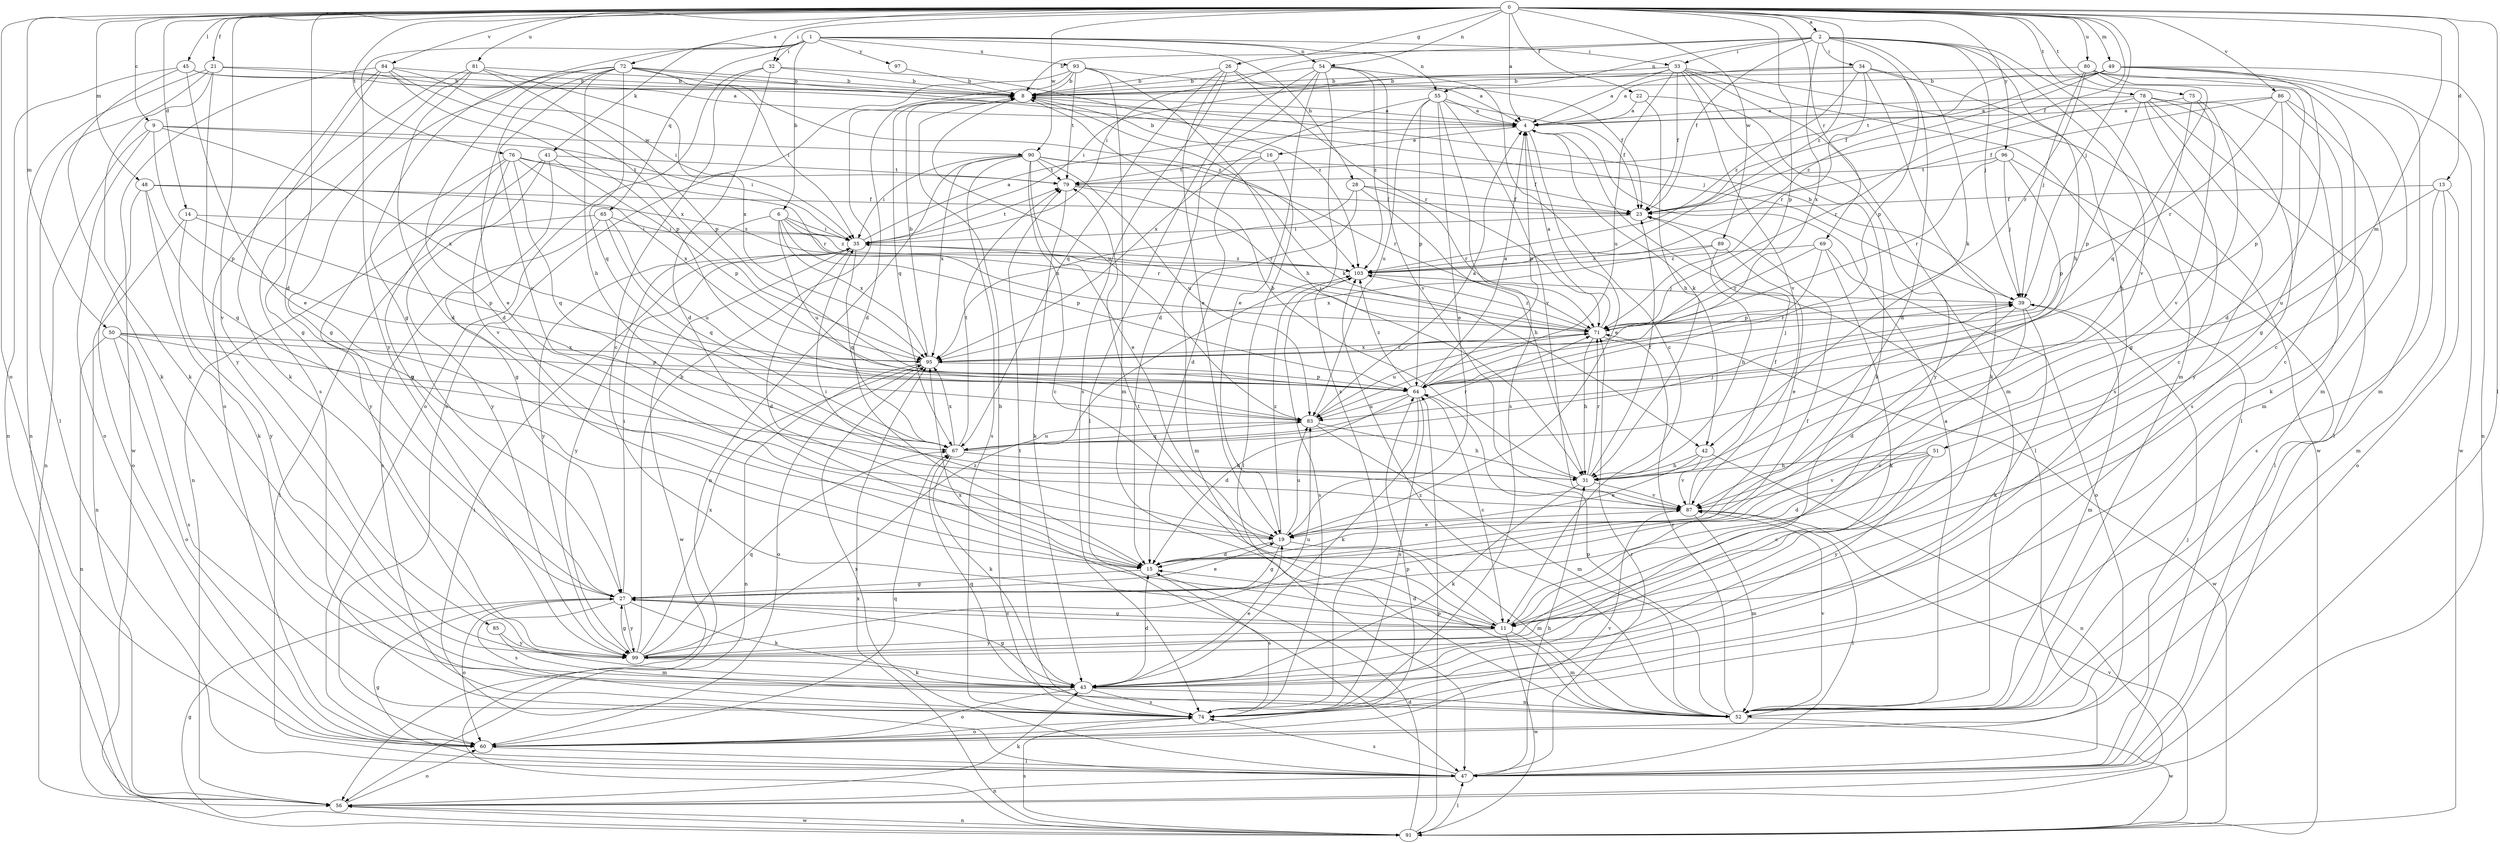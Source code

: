 strict digraph  {
0;
1;
2;
4;
6;
8;
9;
11;
13;
14;
15;
16;
19;
21;
22;
23;
26;
27;
28;
31;
32;
33;
34;
35;
39;
41;
42;
43;
45;
47;
48;
49;
50;
51;
52;
54;
55;
56;
60;
64;
65;
67;
69;
71;
72;
74;
75;
76;
78;
79;
80;
81;
83;
84;
85;
86;
87;
89;
90;
91;
93;
95;
96;
97;
99;
103;
0 -> 2  [label=a];
0 -> 4  [label=a];
0 -> 9  [label=c];
0 -> 13  [label=d];
0 -> 14  [label=d];
0 -> 15  [label=d];
0 -> 21  [label=f];
0 -> 22  [label=f];
0 -> 23  [label=f];
0 -> 26  [label=g];
0 -> 32  [label=i];
0 -> 39  [label=j];
0 -> 45  [label=l];
0 -> 47  [label=l];
0 -> 48  [label=m];
0 -> 49  [label=m];
0 -> 50  [label=m];
0 -> 51  [label=m];
0 -> 54  [label=n];
0 -> 60  [label=o];
0 -> 64  [label=p];
0 -> 69  [label=r];
0 -> 72  [label=s];
0 -> 75  [label=t];
0 -> 76  [label=t];
0 -> 78  [label=t];
0 -> 80  [label=u];
0 -> 81  [label=u];
0 -> 84  [label=v];
0 -> 85  [label=v];
0 -> 86  [label=v];
0 -> 89  [label=w];
0 -> 90  [label=w];
0 -> 96  [label=y];
0 -> 103  [label=z];
1 -> 6  [label=b];
1 -> 27  [label=g];
1 -> 28  [label=h];
1 -> 32  [label=i];
1 -> 33  [label=i];
1 -> 41  [label=k];
1 -> 54  [label=n];
1 -> 55  [label=n];
1 -> 65  [label=q];
1 -> 93  [label=x];
1 -> 97  [label=y];
1 -> 99  [label=y];
2 -> 8  [label=b];
2 -> 23  [label=f];
2 -> 31  [label=h];
2 -> 33  [label=i];
2 -> 34  [label=i];
2 -> 35  [label=i];
2 -> 39  [label=j];
2 -> 42  [label=k];
2 -> 52  [label=m];
2 -> 55  [label=n];
2 -> 64  [label=p];
2 -> 87  [label=v];
2 -> 95  [label=x];
4 -> 16  [label=e];
4 -> 19  [label=e];
4 -> 42  [label=k];
4 -> 47  [label=l];
4 -> 64  [label=p];
6 -> 35  [label=i];
6 -> 64  [label=p];
6 -> 71  [label=r];
6 -> 83  [label=u];
6 -> 95  [label=x];
6 -> 99  [label=y];
6 -> 103  [label=z];
8 -> 4  [label=a];
8 -> 42  [label=k];
8 -> 67  [label=q];
8 -> 83  [label=u];
9 -> 35  [label=i];
9 -> 56  [label=n];
9 -> 60  [label=o];
9 -> 64  [label=p];
9 -> 90  [label=w];
9 -> 95  [label=x];
11 -> 15  [label=d];
11 -> 23  [label=f];
11 -> 27  [label=g];
11 -> 52  [label=m];
11 -> 79  [label=t];
11 -> 91  [label=w];
11 -> 95  [label=x];
11 -> 99  [label=y];
13 -> 23  [label=f];
13 -> 52  [label=m];
13 -> 60  [label=o];
13 -> 74  [label=s];
13 -> 83  [label=u];
14 -> 35  [label=i];
14 -> 56  [label=n];
14 -> 64  [label=p];
14 -> 99  [label=y];
15 -> 27  [label=g];
15 -> 74  [label=s];
16 -> 8  [label=b];
16 -> 15  [label=d];
16 -> 47  [label=l];
16 -> 79  [label=t];
19 -> 15  [label=d];
19 -> 27  [label=g];
19 -> 35  [label=i];
19 -> 52  [label=m];
19 -> 83  [label=u];
19 -> 103  [label=z];
21 -> 4  [label=a];
21 -> 8  [label=b];
21 -> 43  [label=k];
21 -> 47  [label=l];
21 -> 56  [label=n];
21 -> 99  [label=y];
22 -> 4  [label=a];
22 -> 31  [label=h];
22 -> 99  [label=y];
23 -> 35  [label=i];
26 -> 4  [label=a];
26 -> 8  [label=b];
26 -> 19  [label=e];
26 -> 67  [label=q];
26 -> 71  [label=r];
26 -> 74  [label=s];
27 -> 11  [label=c];
27 -> 19  [label=e];
27 -> 35  [label=i];
27 -> 43  [label=k];
27 -> 60  [label=o];
27 -> 74  [label=s];
27 -> 99  [label=y];
28 -> 23  [label=f];
28 -> 31  [label=h];
28 -> 52  [label=m];
28 -> 71  [label=r];
28 -> 95  [label=x];
31 -> 8  [label=b];
31 -> 23  [label=f];
31 -> 43  [label=k];
31 -> 71  [label=r];
31 -> 87  [label=v];
32 -> 8  [label=b];
32 -> 11  [label=c];
32 -> 15  [label=d];
32 -> 60  [label=o];
32 -> 103  [label=z];
33 -> 4  [label=a];
33 -> 8  [label=b];
33 -> 23  [label=f];
33 -> 35  [label=i];
33 -> 43  [label=k];
33 -> 47  [label=l];
33 -> 52  [label=m];
33 -> 83  [label=u];
33 -> 87  [label=v];
33 -> 91  [label=w];
34 -> 4  [label=a];
34 -> 8  [label=b];
34 -> 15  [label=d];
34 -> 43  [label=k];
34 -> 71  [label=r];
34 -> 74  [label=s];
34 -> 103  [label=z];
35 -> 4  [label=a];
35 -> 15  [label=d];
35 -> 67  [label=q];
35 -> 79  [label=t];
35 -> 91  [label=w];
35 -> 99  [label=y];
35 -> 103  [label=z];
39 -> 8  [label=b];
39 -> 11  [label=c];
39 -> 15  [label=d];
39 -> 43  [label=k];
39 -> 52  [label=m];
39 -> 71  [label=r];
41 -> 27  [label=g];
41 -> 56  [label=n];
41 -> 64  [label=p];
41 -> 79  [label=t];
41 -> 99  [label=y];
42 -> 19  [label=e];
42 -> 31  [label=h];
42 -> 56  [label=n];
42 -> 87  [label=v];
43 -> 15  [label=d];
43 -> 19  [label=e];
43 -> 27  [label=g];
43 -> 52  [label=m];
43 -> 60  [label=o];
43 -> 74  [label=s];
45 -> 4  [label=a];
45 -> 8  [label=b];
45 -> 19  [label=e];
45 -> 43  [label=k];
45 -> 56  [label=n];
47 -> 27  [label=g];
47 -> 31  [label=h];
47 -> 35  [label=i];
47 -> 39  [label=j];
47 -> 56  [label=n];
47 -> 71  [label=r];
47 -> 74  [label=s];
47 -> 95  [label=x];
48 -> 23  [label=f];
48 -> 43  [label=k];
48 -> 60  [label=o];
48 -> 67  [label=q];
48 -> 103  [label=z];
49 -> 8  [label=b];
49 -> 15  [label=d];
49 -> 23  [label=f];
49 -> 52  [label=m];
49 -> 56  [label=n];
49 -> 79  [label=t];
49 -> 91  [label=w];
49 -> 103  [label=z];
50 -> 56  [label=n];
50 -> 60  [label=o];
50 -> 64  [label=p];
50 -> 74  [label=s];
50 -> 83  [label=u];
50 -> 95  [label=x];
51 -> 11  [label=c];
51 -> 15  [label=d];
51 -> 31  [label=h];
51 -> 87  [label=v];
51 -> 99  [label=y];
52 -> 4  [label=a];
52 -> 64  [label=p];
52 -> 67  [label=q];
52 -> 71  [label=r];
52 -> 87  [label=v];
52 -> 91  [label=w];
52 -> 103  [label=z];
54 -> 8  [label=b];
54 -> 11  [label=c];
54 -> 15  [label=d];
54 -> 19  [label=e];
54 -> 47  [label=l];
54 -> 74  [label=s];
54 -> 87  [label=v];
54 -> 103  [label=z];
55 -> 4  [label=a];
55 -> 19  [label=e];
55 -> 23  [label=f];
55 -> 64  [label=p];
55 -> 74  [label=s];
55 -> 83  [label=u];
55 -> 87  [label=v];
55 -> 95  [label=x];
56 -> 43  [label=k];
56 -> 60  [label=o];
56 -> 91  [label=w];
60 -> 47  [label=l];
60 -> 64  [label=p];
60 -> 67  [label=q];
60 -> 87  [label=v];
64 -> 4  [label=a];
64 -> 11  [label=c];
64 -> 15  [label=d];
64 -> 43  [label=k];
64 -> 74  [label=s];
64 -> 83  [label=u];
64 -> 103  [label=z];
65 -> 35  [label=i];
65 -> 47  [label=l];
65 -> 67  [label=q];
65 -> 74  [label=s];
65 -> 83  [label=u];
67 -> 31  [label=h];
67 -> 39  [label=j];
67 -> 43  [label=k];
67 -> 71  [label=r];
67 -> 79  [label=t];
67 -> 83  [label=u];
67 -> 95  [label=x];
69 -> 43  [label=k];
69 -> 60  [label=o];
69 -> 64  [label=p];
69 -> 71  [label=r];
69 -> 103  [label=z];
71 -> 4  [label=a];
71 -> 31  [label=h];
71 -> 35  [label=i];
71 -> 83  [label=u];
71 -> 91  [label=w];
71 -> 95  [label=x];
71 -> 103  [label=z];
72 -> 8  [label=b];
72 -> 15  [label=d];
72 -> 19  [label=e];
72 -> 27  [label=g];
72 -> 31  [label=h];
72 -> 35  [label=i];
72 -> 39  [label=j];
72 -> 67  [label=q];
72 -> 87  [label=v];
72 -> 103  [label=z];
74 -> 8  [label=b];
74 -> 60  [label=o];
74 -> 79  [label=t];
75 -> 4  [label=a];
75 -> 27  [label=g];
75 -> 31  [label=h];
75 -> 87  [label=v];
76 -> 27  [label=g];
76 -> 67  [label=q];
76 -> 71  [label=r];
76 -> 79  [label=t];
76 -> 87  [label=v];
76 -> 95  [label=x];
76 -> 99  [label=y];
78 -> 4  [label=a];
78 -> 11  [label=c];
78 -> 47  [label=l];
78 -> 52  [label=m];
78 -> 64  [label=p];
78 -> 71  [label=r];
78 -> 74  [label=s];
78 -> 99  [label=y];
79 -> 23  [label=f];
79 -> 43  [label=k];
79 -> 71  [label=r];
80 -> 8  [label=b];
80 -> 11  [label=c];
80 -> 27  [label=g];
80 -> 39  [label=j];
80 -> 52  [label=m];
80 -> 67  [label=q];
80 -> 71  [label=r];
81 -> 8  [label=b];
81 -> 15  [label=d];
81 -> 60  [label=o];
81 -> 64  [label=p];
81 -> 74  [label=s];
81 -> 95  [label=x];
83 -> 4  [label=a];
83 -> 31  [label=h];
83 -> 52  [label=m];
83 -> 67  [label=q];
84 -> 8  [label=b];
84 -> 27  [label=g];
84 -> 35  [label=i];
84 -> 43  [label=k];
84 -> 64  [label=p];
84 -> 91  [label=w];
84 -> 95  [label=x];
85 -> 52  [label=m];
85 -> 99  [label=y];
86 -> 4  [label=a];
86 -> 11  [label=c];
86 -> 23  [label=f];
86 -> 43  [label=k];
86 -> 64  [label=p];
86 -> 71  [label=r];
87 -> 19  [label=e];
87 -> 23  [label=f];
87 -> 47  [label=l];
87 -> 52  [label=m];
89 -> 19  [label=e];
89 -> 31  [label=h];
89 -> 95  [label=x];
89 -> 103  [label=z];
90 -> 11  [label=c];
90 -> 19  [label=e];
90 -> 23  [label=f];
90 -> 35  [label=i];
90 -> 56  [label=n];
90 -> 71  [label=r];
90 -> 74  [label=s];
90 -> 79  [label=t];
90 -> 83  [label=u];
90 -> 95  [label=x];
91 -> 15  [label=d];
91 -> 27  [label=g];
91 -> 47  [label=l];
91 -> 56  [label=n];
91 -> 64  [label=p];
91 -> 74  [label=s];
91 -> 87  [label=v];
91 -> 95  [label=x];
93 -> 8  [label=b];
93 -> 15  [label=d];
93 -> 23  [label=f];
93 -> 31  [label=h];
93 -> 52  [label=m];
93 -> 60  [label=o];
93 -> 79  [label=t];
95 -> 8  [label=b];
95 -> 39  [label=j];
95 -> 56  [label=n];
95 -> 60  [label=o];
95 -> 64  [label=p];
95 -> 71  [label=r];
96 -> 39  [label=j];
96 -> 47  [label=l];
96 -> 64  [label=p];
96 -> 71  [label=r];
96 -> 79  [label=t];
97 -> 8  [label=b];
99 -> 8  [label=b];
99 -> 27  [label=g];
99 -> 43  [label=k];
99 -> 67  [label=q];
99 -> 83  [label=u];
99 -> 95  [label=x];
99 -> 103  [label=z];
103 -> 39  [label=j];
103 -> 74  [label=s];
}
